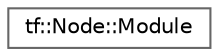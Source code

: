 digraph "类继承关系图"
{
 // LATEX_PDF_SIZE
  bgcolor="transparent";
  edge [fontname=Helvetica,fontsize=10,labelfontname=Helvetica,labelfontsize=10];
  node [fontname=Helvetica,fontsize=10,shape=box,height=0.2,width=0.4];
  rankdir="LR";
  Node0 [id="Node000000",label="tf::Node::Module",height=0.2,width=0.4,color="grey40", fillcolor="white", style="filled",URL="$structtf_1_1_node_1_1_module.html",tooltip=" "];
}
